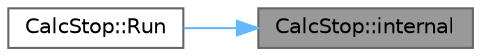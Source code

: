 digraph "CalcStop::internal"
{
 // LATEX_PDF_SIZE
  bgcolor="transparent";
  edge [fontname=Helvetica,fontsize=10,labelfontname=Helvetica,labelfontsize=10];
  node [fontname=Helvetica,fontsize=10,shape=box,height=0.2,width=0.4];
  rankdir="RL";
  Node1 [id="Node000001",label="CalcStop::internal",height=0.2,width=0.4,color="gray40", fillcolor="grey60", style="filled", fontcolor="black",tooltip="Internal function to calculate stop loss or take profit prices."];
  Node1 -> Node2 [id="edge1_Node000001_Node000002",dir="back",color="steelblue1",style="solid",tooltip=" "];
  Node2 [id="Node000002",label="CalcStop::Run",height=0.2,width=0.4,color="grey40", fillcolor="white", style="filled",URL="$class_calc_stop.html#a48df6835c86088711aef2fd9e433dc2f",tooltip="Calculates the stop price based on provided parameters."];
}
